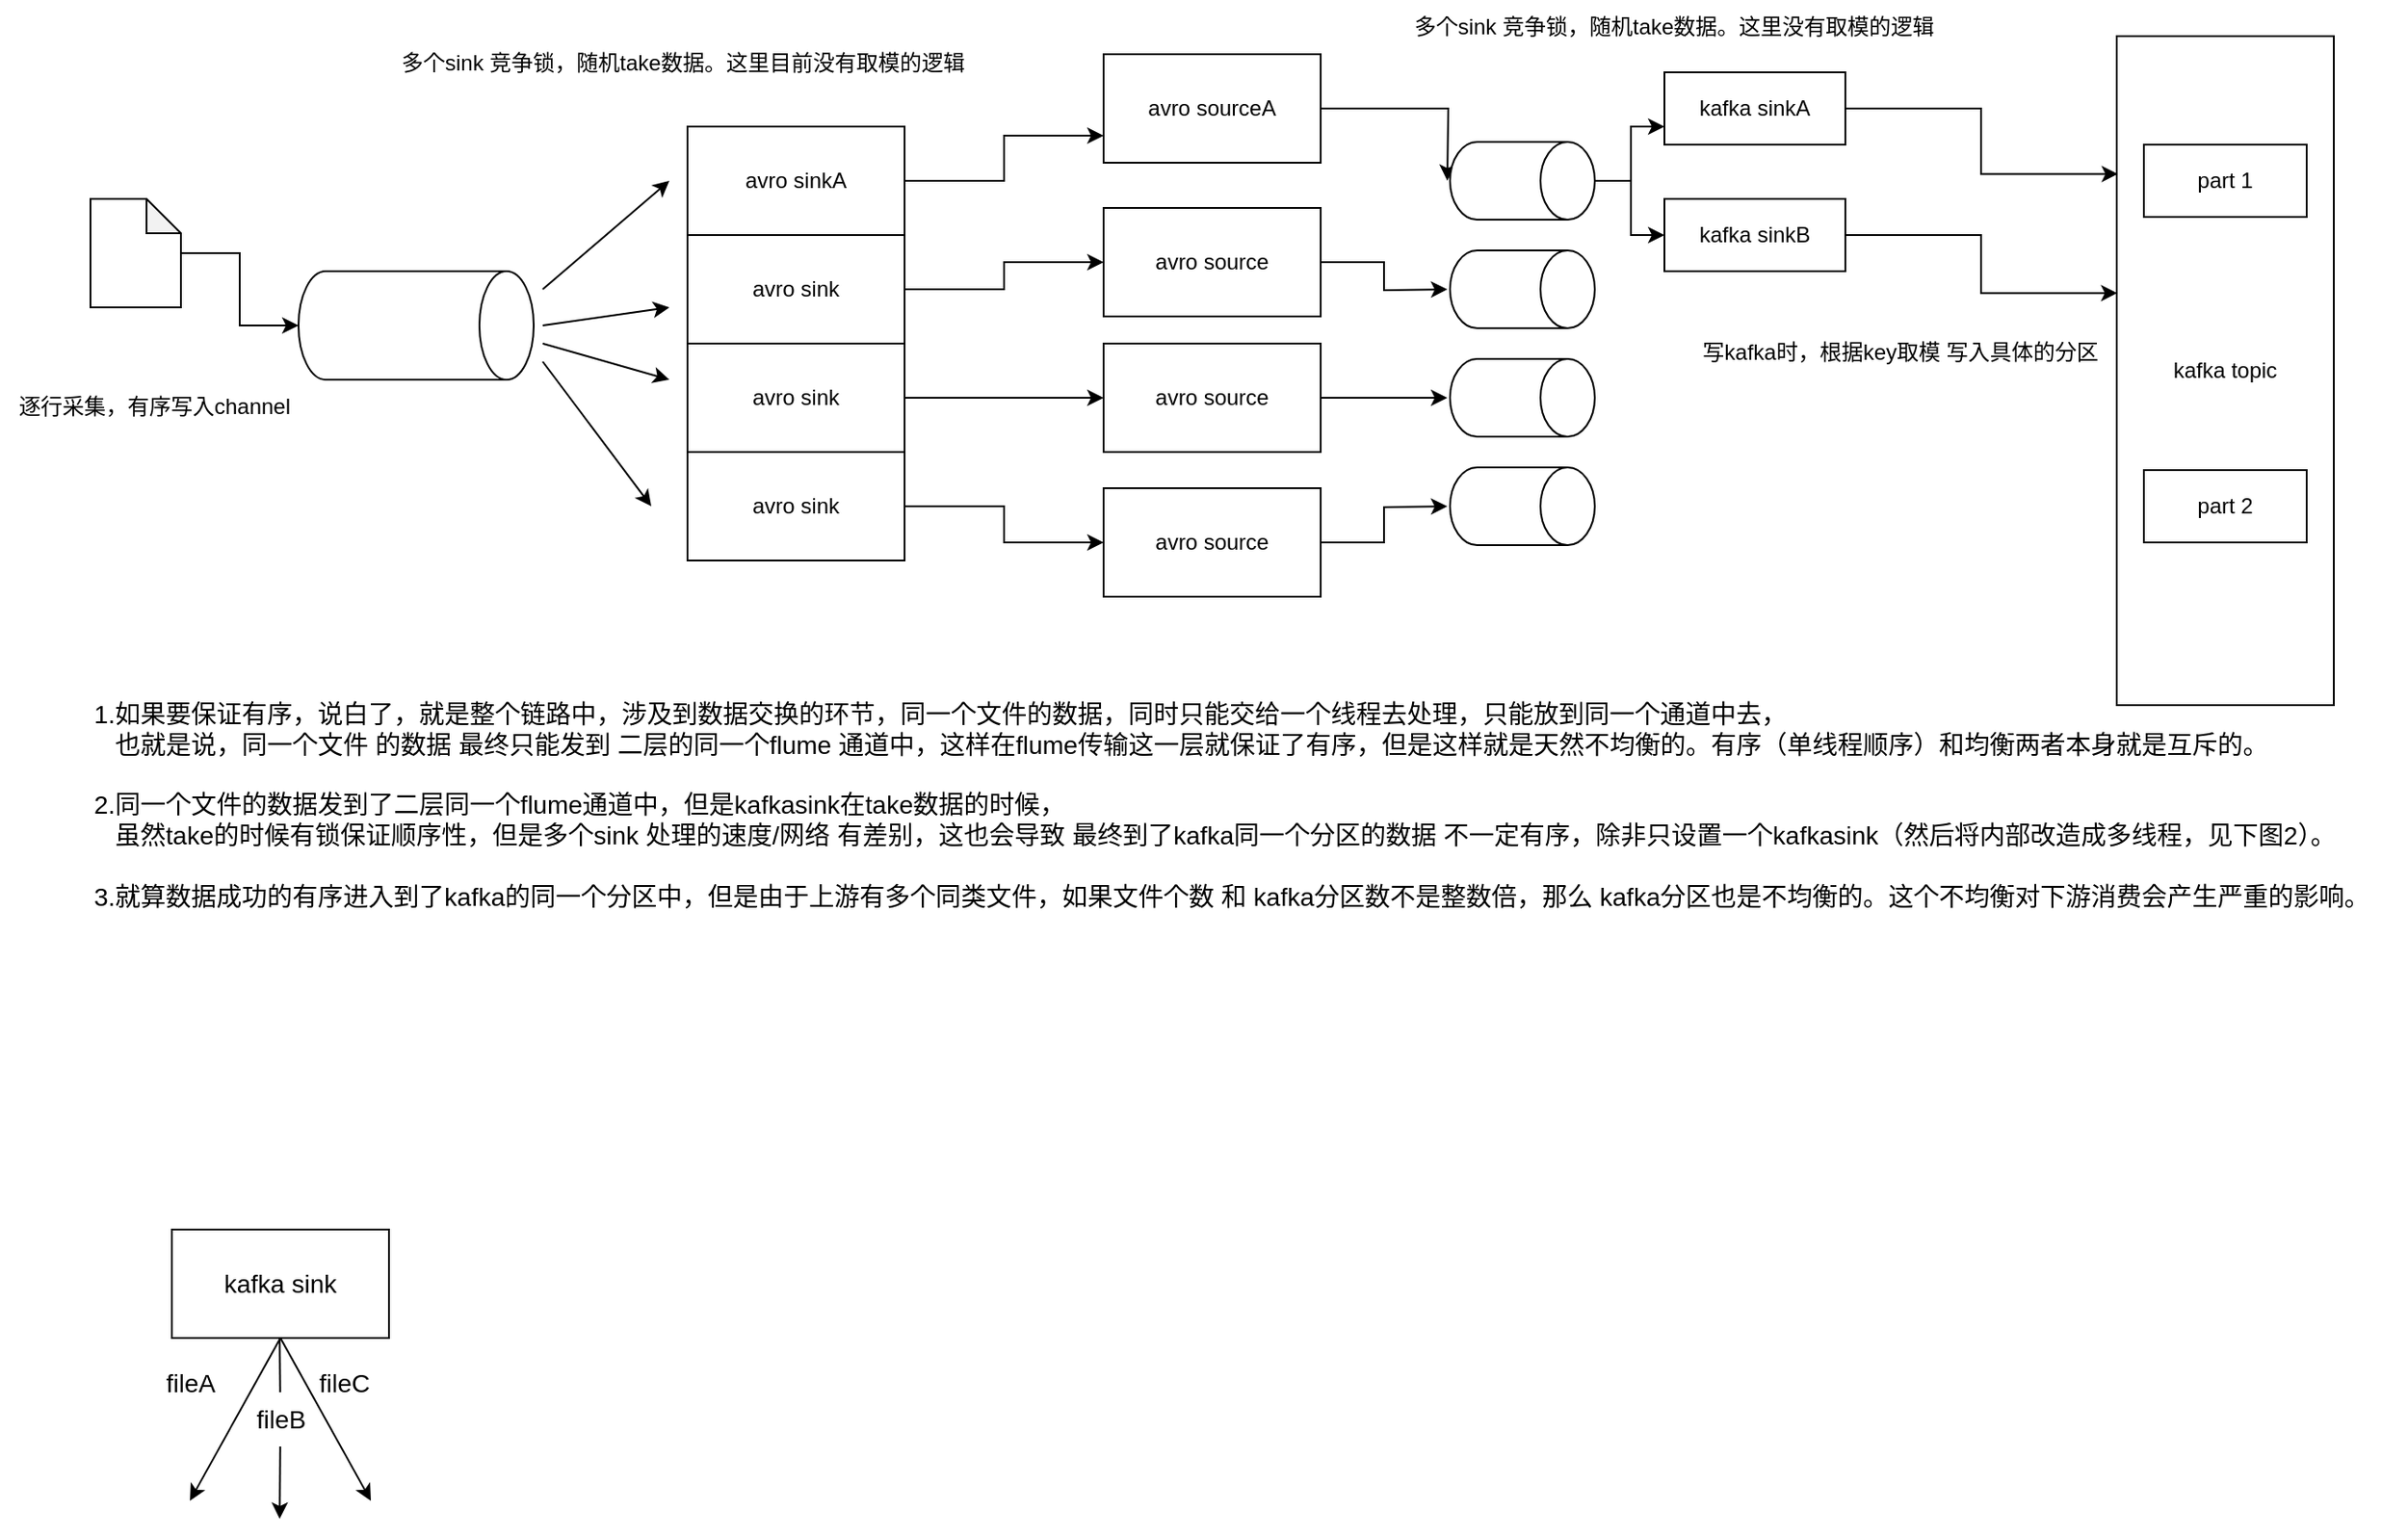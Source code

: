 <mxfile version="20.8.4" type="github">
  <diagram id="EEkw0eGctwKbNWzT5EkV" name="第 1 页">
    <mxGraphModel dx="2474" dy="868" grid="1" gridSize="10" guides="1" tooltips="1" connect="1" arrows="1" fold="1" page="1" pageScale="1" pageWidth="827" pageHeight="1169" math="0" shadow="0">
      <root>
        <mxCell id="0" />
        <mxCell id="1" parent="0" />
        <mxCell id="4VtLp9OZr_BloXx7tkcs-1" value="" style="shape=cylinder3;whiteSpace=wrap;html=1;boundedLbl=1;backgroundOutline=1;size=15;rotation=90;" parent="1" vertex="1">
          <mxGeometry x="160" y="335" width="60" height="130" as="geometry" />
        </mxCell>
        <mxCell id="4VtLp9OZr_BloXx7tkcs-3" style="edgeStyle=orthogonalEdgeStyle;rounded=0;orthogonalLoop=1;jettySize=auto;html=1;" parent="1" source="4VtLp9OZr_BloXx7tkcs-2" target="4VtLp9OZr_BloXx7tkcs-1" edge="1">
          <mxGeometry relative="1" as="geometry" />
        </mxCell>
        <mxCell id="4VtLp9OZr_BloXx7tkcs-2" value="" style="shape=note;whiteSpace=wrap;html=1;backgroundOutline=1;darkOpacity=0.05;size=19;" parent="1" vertex="1">
          <mxGeometry x="10" y="330" width="50" height="60" as="geometry" />
        </mxCell>
        <mxCell id="4VtLp9OZr_BloXx7tkcs-22" style="edgeStyle=orthogonalEdgeStyle;rounded=0;orthogonalLoop=1;jettySize=auto;html=1;entryX=0;entryY=0.75;entryDx=0;entryDy=0;" parent="1" source="4VtLp9OZr_BloXx7tkcs-4" target="4VtLp9OZr_BloXx7tkcs-18" edge="1">
          <mxGeometry relative="1" as="geometry">
            <mxPoint x="560" y="320" as="targetPoint" />
          </mxGeometry>
        </mxCell>
        <mxCell id="4VtLp9OZr_BloXx7tkcs-4" value="avro sinkA" style="rounded=0;whiteSpace=wrap;html=1;" parent="1" vertex="1">
          <mxGeometry x="340" y="290" width="120" height="60" as="geometry" />
        </mxCell>
        <mxCell id="4VtLp9OZr_BloXx7tkcs-23" style="edgeStyle=orthogonalEdgeStyle;rounded=0;orthogonalLoop=1;jettySize=auto;html=1;entryX=0;entryY=0.5;entryDx=0;entryDy=0;" parent="1" source="4VtLp9OZr_BloXx7tkcs-7" target="4VtLp9OZr_BloXx7tkcs-19" edge="1">
          <mxGeometry relative="1" as="geometry">
            <mxPoint x="560" y="380" as="targetPoint" />
          </mxGeometry>
        </mxCell>
        <mxCell id="4VtLp9OZr_BloXx7tkcs-7" value="avro sink" style="rounded=0;whiteSpace=wrap;html=1;" parent="1" vertex="1">
          <mxGeometry x="340" y="350" width="120" height="60" as="geometry" />
        </mxCell>
        <mxCell id="4VtLp9OZr_BloXx7tkcs-24" style="edgeStyle=orthogonalEdgeStyle;rounded=0;orthogonalLoop=1;jettySize=auto;html=1;entryX=0;entryY=0.5;entryDx=0;entryDy=0;" parent="1" source="4VtLp9OZr_BloXx7tkcs-8" target="4VtLp9OZr_BloXx7tkcs-20" edge="1">
          <mxGeometry relative="1" as="geometry">
            <mxPoint x="560" y="440" as="targetPoint" />
          </mxGeometry>
        </mxCell>
        <mxCell id="4VtLp9OZr_BloXx7tkcs-8" value="avro sink" style="rounded=0;whiteSpace=wrap;html=1;" parent="1" vertex="1">
          <mxGeometry x="340" y="410" width="120" height="60" as="geometry" />
        </mxCell>
        <mxCell id="4VtLp9OZr_BloXx7tkcs-25" style="edgeStyle=orthogonalEdgeStyle;rounded=0;orthogonalLoop=1;jettySize=auto;html=1;entryX=0;entryY=0.5;entryDx=0;entryDy=0;" parent="1" source="4VtLp9OZr_BloXx7tkcs-9" target="4VtLp9OZr_BloXx7tkcs-21" edge="1">
          <mxGeometry relative="1" as="geometry">
            <mxPoint x="560" y="500" as="targetPoint" />
          </mxGeometry>
        </mxCell>
        <mxCell id="4VtLp9OZr_BloXx7tkcs-9" value="avro sink" style="rounded=0;whiteSpace=wrap;html=1;" parent="1" vertex="1">
          <mxGeometry x="340" y="470" width="120" height="60" as="geometry" />
        </mxCell>
        <mxCell id="4VtLp9OZr_BloXx7tkcs-14" value="" style="endArrow=classic;html=1;rounded=0;" parent="1" edge="1">
          <mxGeometry width="50" height="50" relative="1" as="geometry">
            <mxPoint x="260" y="380" as="sourcePoint" />
            <mxPoint x="330" y="320" as="targetPoint" />
          </mxGeometry>
        </mxCell>
        <mxCell id="4VtLp9OZr_BloXx7tkcs-15" value="" style="endArrow=classic;html=1;rounded=0;" parent="1" edge="1">
          <mxGeometry width="50" height="50" relative="1" as="geometry">
            <mxPoint x="260" y="400" as="sourcePoint" />
            <mxPoint x="330" y="390" as="targetPoint" />
          </mxGeometry>
        </mxCell>
        <mxCell id="4VtLp9OZr_BloXx7tkcs-16" value="" style="endArrow=classic;html=1;rounded=0;" parent="1" edge="1">
          <mxGeometry width="50" height="50" relative="1" as="geometry">
            <mxPoint x="260" y="410" as="sourcePoint" />
            <mxPoint x="330" y="430" as="targetPoint" />
          </mxGeometry>
        </mxCell>
        <mxCell id="4VtLp9OZr_BloXx7tkcs-17" value="" style="endArrow=classic;html=1;rounded=0;" parent="1" edge="1">
          <mxGeometry width="50" height="50" relative="1" as="geometry">
            <mxPoint x="260" y="420" as="sourcePoint" />
            <mxPoint x="320" y="500" as="targetPoint" />
          </mxGeometry>
        </mxCell>
        <mxCell id="4VtLp9OZr_BloXx7tkcs-30" style="edgeStyle=orthogonalEdgeStyle;rounded=0;orthogonalLoop=1;jettySize=auto;html=1;" parent="1" source="4VtLp9OZr_BloXx7tkcs-18" edge="1">
          <mxGeometry relative="1" as="geometry">
            <mxPoint x="760" y="320" as="targetPoint" />
          </mxGeometry>
        </mxCell>
        <mxCell id="4VtLp9OZr_BloXx7tkcs-18" value="avro sourceA" style="rounded=0;whiteSpace=wrap;html=1;" parent="1" vertex="1">
          <mxGeometry x="570" y="250" width="120" height="60" as="geometry" />
        </mxCell>
        <mxCell id="4VtLp9OZr_BloXx7tkcs-31" style="edgeStyle=orthogonalEdgeStyle;rounded=0;orthogonalLoop=1;jettySize=auto;html=1;" parent="1" source="4VtLp9OZr_BloXx7tkcs-19" edge="1">
          <mxGeometry relative="1" as="geometry">
            <mxPoint x="760" y="380" as="targetPoint" />
          </mxGeometry>
        </mxCell>
        <mxCell id="4VtLp9OZr_BloXx7tkcs-19" value="avro source" style="rounded=0;whiteSpace=wrap;html=1;" parent="1" vertex="1">
          <mxGeometry x="570" y="335" width="120" height="60" as="geometry" />
        </mxCell>
        <mxCell id="4VtLp9OZr_BloXx7tkcs-32" style="edgeStyle=orthogonalEdgeStyle;rounded=0;orthogonalLoop=1;jettySize=auto;html=1;" parent="1" source="4VtLp9OZr_BloXx7tkcs-20" edge="1">
          <mxGeometry relative="1" as="geometry">
            <mxPoint x="760" y="440" as="targetPoint" />
          </mxGeometry>
        </mxCell>
        <mxCell id="4VtLp9OZr_BloXx7tkcs-20" value="avro source" style="rounded=0;whiteSpace=wrap;html=1;" parent="1" vertex="1">
          <mxGeometry x="570" y="410" width="120" height="60" as="geometry" />
        </mxCell>
        <mxCell id="4VtLp9OZr_BloXx7tkcs-33" style="edgeStyle=orthogonalEdgeStyle;rounded=0;orthogonalLoop=1;jettySize=auto;html=1;" parent="1" source="4VtLp9OZr_BloXx7tkcs-21" edge="1">
          <mxGeometry relative="1" as="geometry">
            <mxPoint x="760" y="500" as="targetPoint" />
          </mxGeometry>
        </mxCell>
        <mxCell id="4VtLp9OZr_BloXx7tkcs-21" value="avro source" style="rounded=0;whiteSpace=wrap;html=1;" parent="1" vertex="1">
          <mxGeometry x="570" y="490" width="120" height="60" as="geometry" />
        </mxCell>
        <mxCell id="4VtLp9OZr_BloXx7tkcs-36" style="edgeStyle=orthogonalEdgeStyle;rounded=0;orthogonalLoop=1;jettySize=auto;html=1;entryX=0;entryY=0.75;entryDx=0;entryDy=0;" parent="1" source="4VtLp9OZr_BloXx7tkcs-26" target="4VtLp9OZr_BloXx7tkcs-35" edge="1">
          <mxGeometry relative="1" as="geometry">
            <mxPoint x="870" y="320" as="targetPoint" />
          </mxGeometry>
        </mxCell>
        <mxCell id="4VtLp9OZr_BloXx7tkcs-40" style="edgeStyle=orthogonalEdgeStyle;rounded=0;orthogonalLoop=1;jettySize=auto;html=1;entryX=0;entryY=0.5;entryDx=0;entryDy=0;" parent="1" source="4VtLp9OZr_BloXx7tkcs-26" target="4VtLp9OZr_BloXx7tkcs-39" edge="1">
          <mxGeometry relative="1" as="geometry" />
        </mxCell>
        <mxCell id="4VtLp9OZr_BloXx7tkcs-26" value="" style="shape=cylinder3;whiteSpace=wrap;html=1;boundedLbl=1;backgroundOutline=1;size=15;rotation=90;" parent="1" vertex="1">
          <mxGeometry x="780" y="280" width="43" height="80" as="geometry" />
        </mxCell>
        <mxCell id="4VtLp9OZr_BloXx7tkcs-27" value="" style="shape=cylinder3;whiteSpace=wrap;html=1;boundedLbl=1;backgroundOutline=1;size=15;rotation=90;" parent="1" vertex="1">
          <mxGeometry x="780" y="340" width="43" height="80" as="geometry" />
        </mxCell>
        <mxCell id="4VtLp9OZr_BloXx7tkcs-28" value="" style="shape=cylinder3;whiteSpace=wrap;html=1;boundedLbl=1;backgroundOutline=1;size=15;rotation=90;" parent="1" vertex="1">
          <mxGeometry x="780" y="400" width="43" height="80" as="geometry" />
        </mxCell>
        <mxCell id="4VtLp9OZr_BloXx7tkcs-29" value="" style="shape=cylinder3;whiteSpace=wrap;html=1;boundedLbl=1;backgroundOutline=1;size=15;rotation=90;" parent="1" vertex="1">
          <mxGeometry x="780" y="460" width="43" height="80" as="geometry" />
        </mxCell>
        <mxCell id="4VtLp9OZr_BloXx7tkcs-44" style="edgeStyle=orthogonalEdgeStyle;rounded=0;orthogonalLoop=1;jettySize=auto;html=1;entryX=0.006;entryY=0.206;entryDx=0;entryDy=0;entryPerimeter=0;" parent="1" source="4VtLp9OZr_BloXx7tkcs-35" target="4VtLp9OZr_BloXx7tkcs-37" edge="1">
          <mxGeometry relative="1" as="geometry" />
        </mxCell>
        <mxCell id="4VtLp9OZr_BloXx7tkcs-35" value="kafka sinkA" style="rounded=0;whiteSpace=wrap;html=1;" parent="1" vertex="1">
          <mxGeometry x="880" y="260" width="100" height="40" as="geometry" />
        </mxCell>
        <mxCell id="4VtLp9OZr_BloXx7tkcs-37" value="kafka topic" style="rounded=0;whiteSpace=wrap;html=1;" parent="1" vertex="1">
          <mxGeometry x="1130" y="240" width="120" height="370" as="geometry" />
        </mxCell>
        <mxCell id="4VtLp9OZr_BloXx7tkcs-38" value="part 1" style="rounded=0;whiteSpace=wrap;html=1;" parent="1" vertex="1">
          <mxGeometry x="1145" y="300" width="90" height="40" as="geometry" />
        </mxCell>
        <mxCell id="4VtLp9OZr_BloXx7tkcs-45" style="edgeStyle=orthogonalEdgeStyle;rounded=0;orthogonalLoop=1;jettySize=auto;html=1;entryX=0.003;entryY=0.384;entryDx=0;entryDy=0;entryPerimeter=0;" parent="1" source="4VtLp9OZr_BloXx7tkcs-39" target="4VtLp9OZr_BloXx7tkcs-37" edge="1">
          <mxGeometry relative="1" as="geometry" />
        </mxCell>
        <mxCell id="4VtLp9OZr_BloXx7tkcs-39" value="kafka sinkB" style="rounded=0;whiteSpace=wrap;html=1;" parent="1" vertex="1">
          <mxGeometry x="880" y="330" width="100" height="40" as="geometry" />
        </mxCell>
        <mxCell id="4VtLp9OZr_BloXx7tkcs-41" value="逐行采集，有序写入channel" style="text;html=1;align=center;verticalAlign=middle;resizable=0;points=[];autosize=1;strokeColor=none;fillColor=none;" parent="1" vertex="1">
          <mxGeometry x="-40" y="430" width="170" height="30" as="geometry" />
        </mxCell>
        <mxCell id="4VtLp9OZr_BloXx7tkcs-42" value="多个sink 竞争锁，随机take数据。这里目前没有取模的逻辑" style="text;html=1;align=left;verticalAlign=middle;resizable=0;points=[];autosize=1;strokeColor=none;fillColor=none;" parent="1" vertex="1">
          <mxGeometry x="180" y="240" width="330" height="30" as="geometry" />
        </mxCell>
        <mxCell id="4VtLp9OZr_BloXx7tkcs-43" value="多个sink 竞争锁，随机take数据。这里没有取模的逻辑" style="text;html=1;align=center;verticalAlign=middle;resizable=0;points=[];autosize=1;strokeColor=none;fillColor=none;" parent="1" vertex="1">
          <mxGeometry x="730" y="220" width="310" height="30" as="geometry" />
        </mxCell>
        <mxCell id="4VtLp9OZr_BloXx7tkcs-46" value="写kafka时，根据key取模 写入具体的分区" style="text;html=1;align=center;verticalAlign=middle;resizable=0;points=[];autosize=1;strokeColor=none;fillColor=none;" parent="1" vertex="1">
          <mxGeometry x="890" y="400" width="240" height="30" as="geometry" />
        </mxCell>
        <mxCell id="4VtLp9OZr_BloXx7tkcs-47" value="part 2" style="rounded=0;whiteSpace=wrap;html=1;" parent="1" vertex="1">
          <mxGeometry x="1145" y="480" width="90" height="40" as="geometry" />
        </mxCell>
        <mxCell id="4VtLp9OZr_BloXx7tkcs-48" value="&lt;font style=&quot;font-size: 14px;&quot;&gt;1.如果要保证有序，说白了，就是整个链路中，涉及到数据交换的环节，同一个文件的数据，同时只能交给一个线程去处理，只能放到同一个通道中去，&lt;br style=&quot;font-size: 14px;&quot;&gt;&amp;nbsp; &amp;nbsp;也就是说，同一个文件 的数据 最终只能发到 二层的同一个flume 通道中，这样在flume传输这一层就保证了有序，但是这样就是天然不均衡的。有序（单线程顺序）和均衡两者本身就是互斥的。&lt;br style=&quot;font-size: 14px;&quot;&gt;&lt;br&gt;2.同一个文件的数据发到了二层同一个flume通道中，但是kafkasink在take数据的时候，&lt;br style=&quot;font-size: 14px;&quot;&gt;&amp;nbsp; &amp;nbsp;虽然take的时候有锁保证顺序性，但是多个sink 处理的速度/网络 有差别，这也会导致 最终到了kafka同一个分区的数据 不一定有序，除非只设置一个kafkasink（然后将内部改造成多线程，见下图2）。&lt;br style=&quot;font-size: 14px;&quot;&gt;&lt;br&gt;3.就算数据成功的有序进入到了kafka的同一个分区中，但是由于上游有多个同类文件，如果文件个数 和 kafka分区数不是整数倍，那么 kafka分区也是不均衡的。这个不均衡对下游消费会产生严重的影响。&lt;br style=&quot;font-size: 14px;&quot;&gt;&lt;/font&gt;" style="text;html=1;align=left;verticalAlign=middle;resizable=0;points=[];autosize=1;strokeColor=none;fillColor=none;spacing=2;spacingBottom=0;fontFamily=Helvetica;fontSize=14;" parent="1" vertex="1">
          <mxGeometry x="10" y="600" width="1280" height="130" as="geometry" />
        </mxCell>
        <mxCell id="Dsar_EqYLjNSAgMjujwj-1" value="kafka sink" style="rounded=0;whiteSpace=wrap;html=1;fontFamily=Helvetica;fontSize=14;" vertex="1" parent="1">
          <mxGeometry x="55" y="900" width="120" height="60" as="geometry" />
        </mxCell>
        <mxCell id="Dsar_EqYLjNSAgMjujwj-3" value="" style="endArrow=classic;html=1;rounded=0;fontFamily=Helvetica;fontSize=14;startArrow=none;" edge="1" parent="1" source="Dsar_EqYLjNSAgMjujwj-8">
          <mxGeometry width="50" height="50" relative="1" as="geometry">
            <mxPoint x="114.58" y="960" as="sourcePoint" />
            <mxPoint x="114.58" y="1060" as="targetPoint" />
          </mxGeometry>
        </mxCell>
        <mxCell id="Dsar_EqYLjNSAgMjujwj-4" value="" style="endArrow=classic;html=1;rounded=0;fontFamily=Helvetica;fontSize=14;" edge="1" parent="1">
          <mxGeometry width="50" height="50" relative="1" as="geometry">
            <mxPoint x="115" y="960" as="sourcePoint" />
            <mxPoint x="65" y="1050" as="targetPoint" />
          </mxGeometry>
        </mxCell>
        <mxCell id="Dsar_EqYLjNSAgMjujwj-5" value="" style="endArrow=classic;html=1;rounded=0;fontFamily=Helvetica;fontSize=14;" edge="1" parent="1">
          <mxGeometry width="50" height="50" relative="1" as="geometry">
            <mxPoint x="115" y="960" as="sourcePoint" />
            <mxPoint x="165" y="1050" as="targetPoint" />
          </mxGeometry>
        </mxCell>
        <mxCell id="Dsar_EqYLjNSAgMjujwj-6" value="fileA" style="text;html=1;align=center;verticalAlign=middle;resizable=0;points=[];autosize=1;strokeColor=none;fillColor=none;fontSize=14;fontFamily=Helvetica;" vertex="1" parent="1">
          <mxGeometry x="40" y="970" width="50" height="30" as="geometry" />
        </mxCell>
        <mxCell id="Dsar_EqYLjNSAgMjujwj-7" value="fileC" style="text;html=1;align=center;verticalAlign=middle;resizable=0;points=[];autosize=1;strokeColor=none;fillColor=none;fontSize=14;fontFamily=Helvetica;" vertex="1" parent="1">
          <mxGeometry x="125" y="970" width="50" height="30" as="geometry" />
        </mxCell>
        <mxCell id="Dsar_EqYLjNSAgMjujwj-9" value="" style="endArrow=none;html=1;rounded=0;fontFamily=Helvetica;fontSize=14;" edge="1" parent="1" target="Dsar_EqYLjNSAgMjujwj-8">
          <mxGeometry width="50" height="50" relative="1" as="geometry">
            <mxPoint x="114.58" y="960" as="sourcePoint" />
            <mxPoint x="114.58" y="1060" as="targetPoint" />
          </mxGeometry>
        </mxCell>
        <mxCell id="Dsar_EqYLjNSAgMjujwj-8" value="fileB" style="text;html=1;align=center;verticalAlign=middle;resizable=0;points=[];autosize=1;strokeColor=none;fillColor=none;fontSize=14;fontFamily=Helvetica;" vertex="1" parent="1">
          <mxGeometry x="90" y="990" width="50" height="30" as="geometry" />
        </mxCell>
      </root>
    </mxGraphModel>
  </diagram>
</mxfile>
